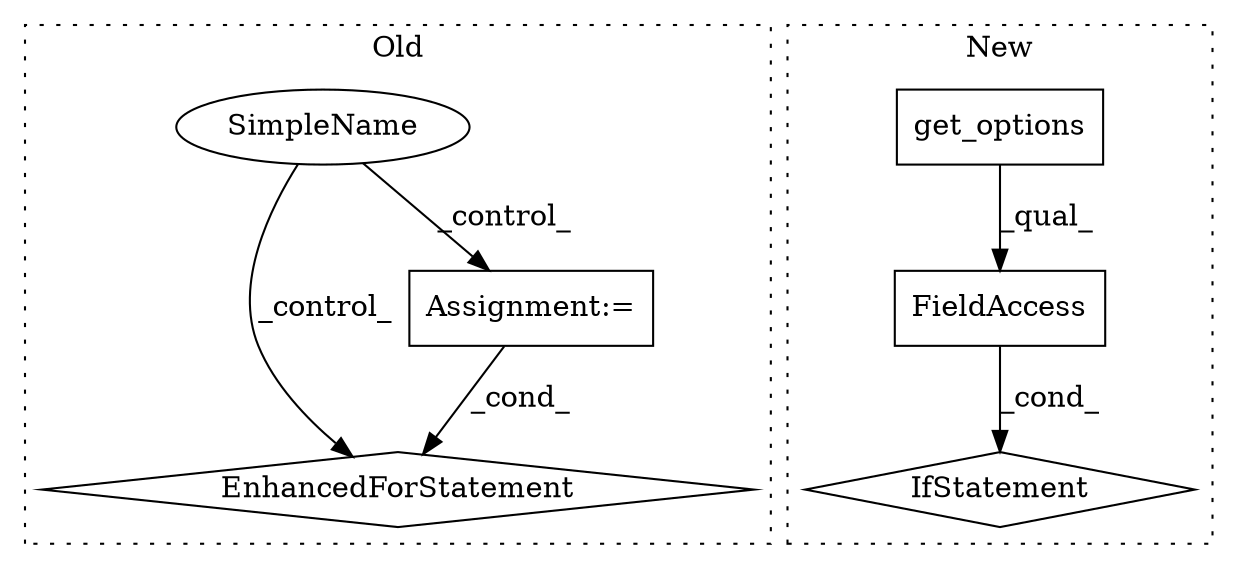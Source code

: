 digraph G {
subgraph cluster0 {
1 [label="EnhancedForStatement" a="70" s="1805,1886" l="57,2" shape="diamond"];
4 [label="Assignment:=" a="7" s="1805,1886" l="57,2" shape="box"];
6 [label="SimpleName" a="42" s="" l="" shape="ellipse"];
label = "Old";
style="dotted";
}
subgraph cluster1 {
2 [label="get_options" a="32" s="2298" l="13" shape="box"];
3 [label="FieldAccess" a="22" s="2293" l="24" shape="box"];
5 [label="IfStatement" a="25" s="2289,2317" l="4,2" shape="diamond"];
label = "New";
style="dotted";
}
2 -> 3 [label="_qual_"];
3 -> 5 [label="_cond_"];
4 -> 1 [label="_cond_"];
6 -> 4 [label="_control_"];
6 -> 1 [label="_control_"];
}